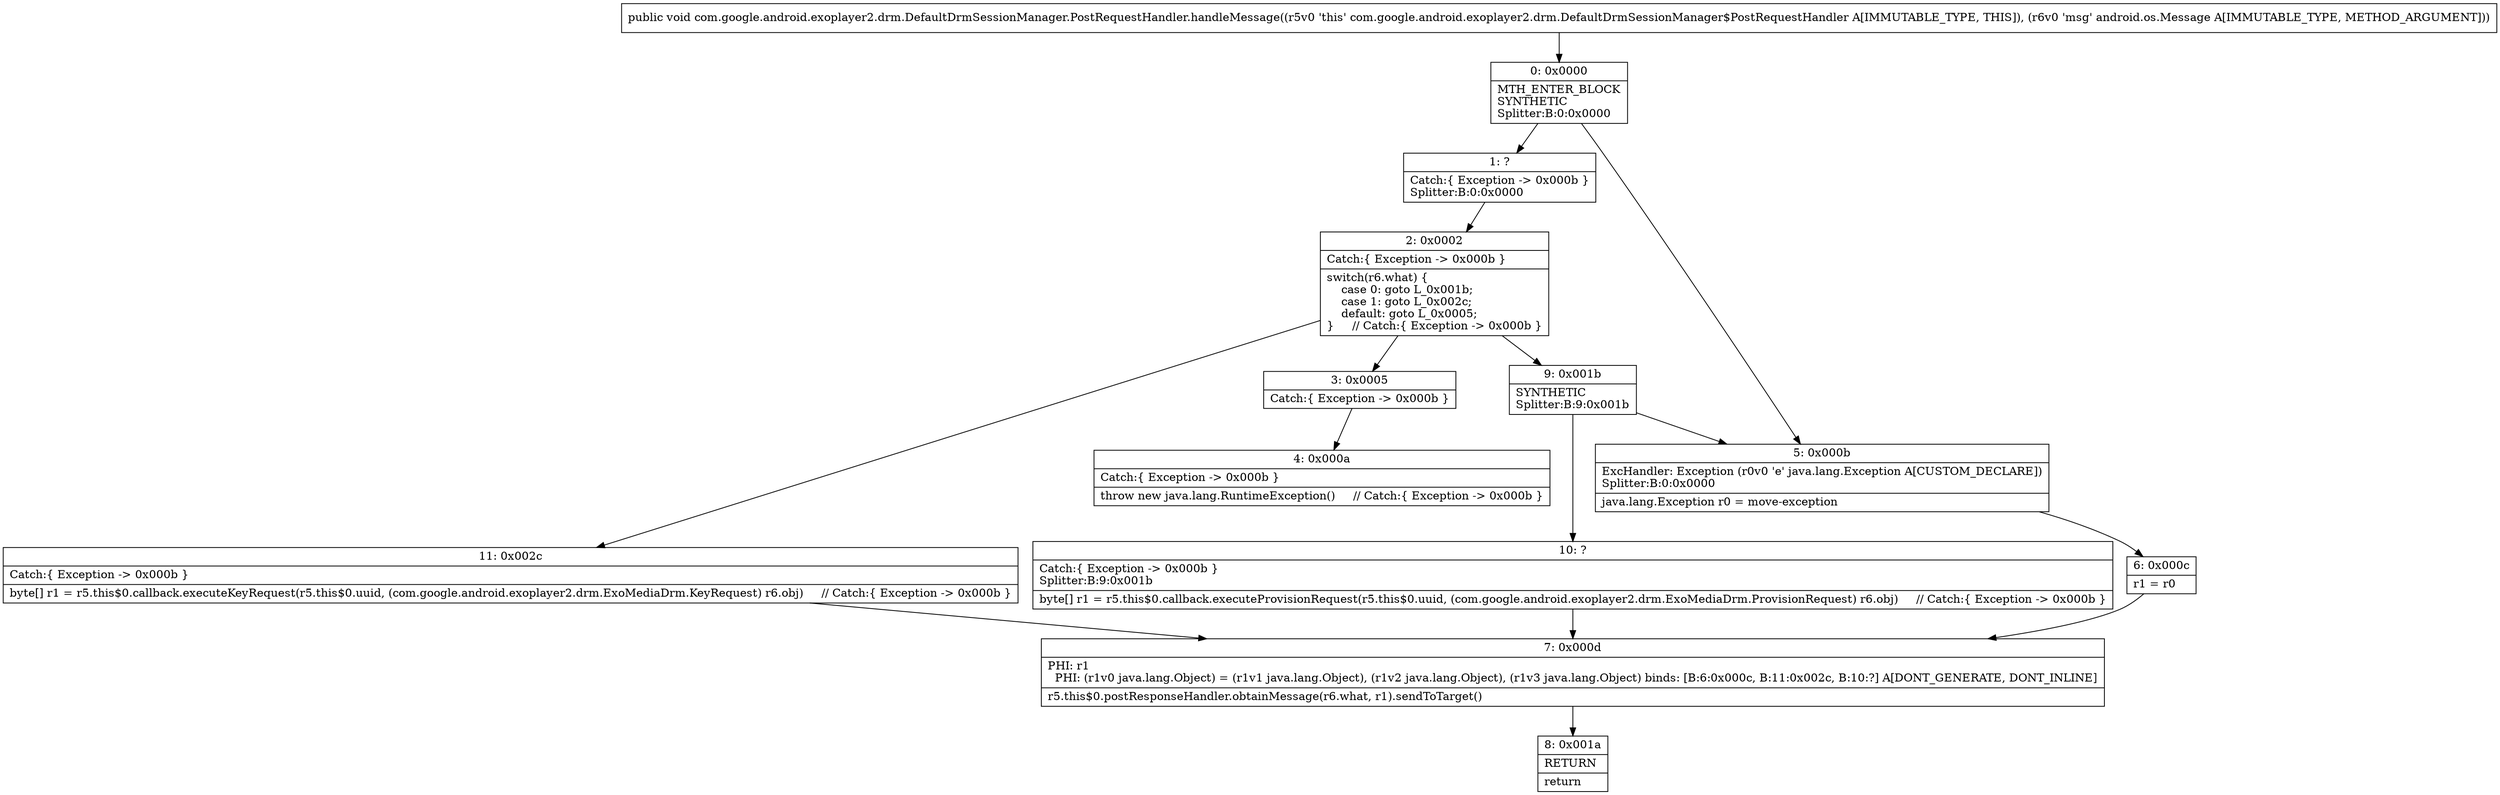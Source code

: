 digraph "CFG forcom.google.android.exoplayer2.drm.DefaultDrmSessionManager.PostRequestHandler.handleMessage(Landroid\/os\/Message;)V" {
Node_0 [shape=record,label="{0\:\ 0x0000|MTH_ENTER_BLOCK\lSYNTHETIC\lSplitter:B:0:0x0000\l}"];
Node_1 [shape=record,label="{1\:\ ?|Catch:\{ Exception \-\> 0x000b \}\lSplitter:B:0:0x0000\l}"];
Node_2 [shape=record,label="{2\:\ 0x0002|Catch:\{ Exception \-\> 0x000b \}\l|switch(r6.what) \{\l    case 0: goto L_0x001b;\l    case 1: goto L_0x002c;\l    default: goto L_0x0005;\l\}     \/\/ Catch:\{ Exception \-\> 0x000b \}\l}"];
Node_3 [shape=record,label="{3\:\ 0x0005|Catch:\{ Exception \-\> 0x000b \}\l}"];
Node_4 [shape=record,label="{4\:\ 0x000a|Catch:\{ Exception \-\> 0x000b \}\l|throw new java.lang.RuntimeException()     \/\/ Catch:\{ Exception \-\> 0x000b \}\l}"];
Node_5 [shape=record,label="{5\:\ 0x000b|ExcHandler: Exception (r0v0 'e' java.lang.Exception A[CUSTOM_DECLARE])\lSplitter:B:0:0x0000\l|java.lang.Exception r0 = move\-exception\l}"];
Node_6 [shape=record,label="{6\:\ 0x000c|r1 = r0\l}"];
Node_7 [shape=record,label="{7\:\ 0x000d|PHI: r1 \l  PHI: (r1v0 java.lang.Object) = (r1v1 java.lang.Object), (r1v2 java.lang.Object), (r1v3 java.lang.Object) binds: [B:6:0x000c, B:11:0x002c, B:10:?] A[DONT_GENERATE, DONT_INLINE]\l|r5.this$0.postResponseHandler.obtainMessage(r6.what, r1).sendToTarget()\l}"];
Node_8 [shape=record,label="{8\:\ 0x001a|RETURN\l|return\l}"];
Node_9 [shape=record,label="{9\:\ 0x001b|SYNTHETIC\lSplitter:B:9:0x001b\l}"];
Node_10 [shape=record,label="{10\:\ ?|Catch:\{ Exception \-\> 0x000b \}\lSplitter:B:9:0x001b\l|byte[] r1 = r5.this$0.callback.executeProvisionRequest(r5.this$0.uuid, (com.google.android.exoplayer2.drm.ExoMediaDrm.ProvisionRequest) r6.obj)     \/\/ Catch:\{ Exception \-\> 0x000b \}\l}"];
Node_11 [shape=record,label="{11\:\ 0x002c|Catch:\{ Exception \-\> 0x000b \}\l|byte[] r1 = r5.this$0.callback.executeKeyRequest(r5.this$0.uuid, (com.google.android.exoplayer2.drm.ExoMediaDrm.KeyRequest) r6.obj)     \/\/ Catch:\{ Exception \-\> 0x000b \}\l}"];
MethodNode[shape=record,label="{public void com.google.android.exoplayer2.drm.DefaultDrmSessionManager.PostRequestHandler.handleMessage((r5v0 'this' com.google.android.exoplayer2.drm.DefaultDrmSessionManager$PostRequestHandler A[IMMUTABLE_TYPE, THIS]), (r6v0 'msg' android.os.Message A[IMMUTABLE_TYPE, METHOD_ARGUMENT])) }"];
MethodNode -> Node_0;
Node_0 -> Node_1;
Node_0 -> Node_5;
Node_1 -> Node_2;
Node_2 -> Node_3;
Node_2 -> Node_9;
Node_2 -> Node_11;
Node_3 -> Node_4;
Node_5 -> Node_6;
Node_6 -> Node_7;
Node_7 -> Node_8;
Node_9 -> Node_10;
Node_9 -> Node_5;
Node_10 -> Node_7;
Node_11 -> Node_7;
}

